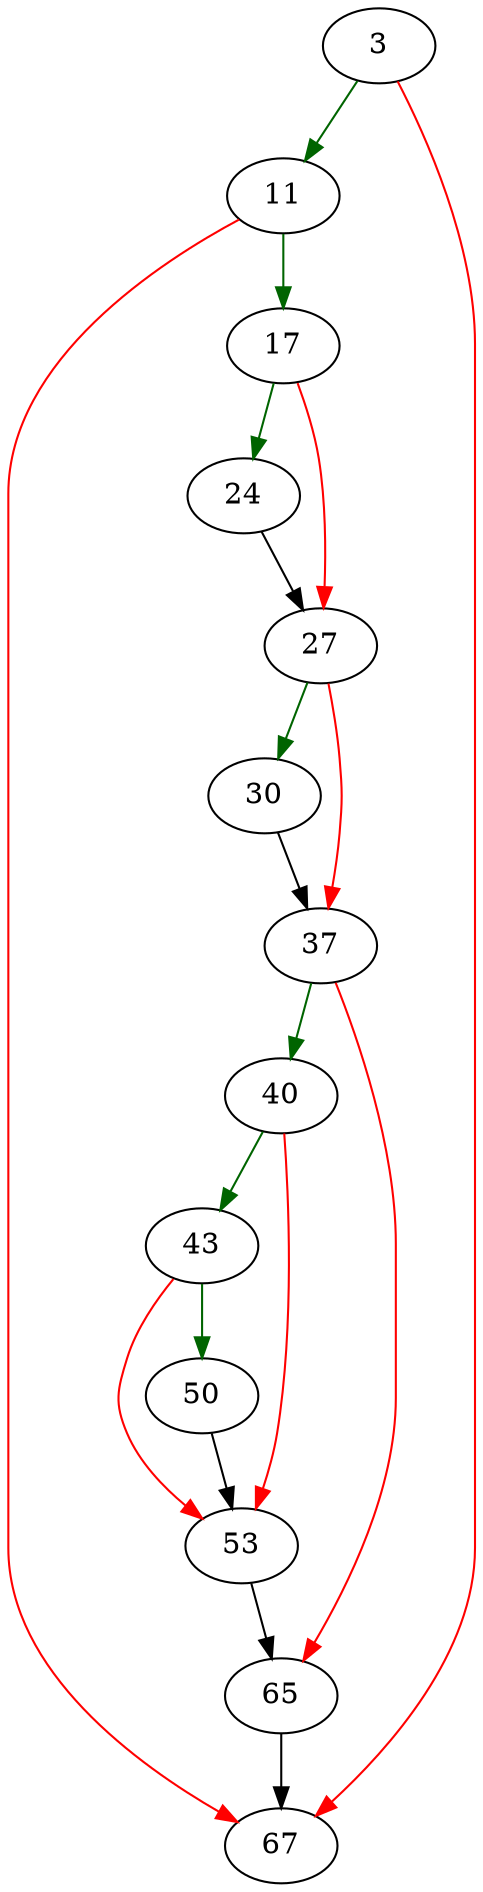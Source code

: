 strict digraph "sqlite3BtreeSavepoint" {
	// Node definitions.
	3 [entry=true];
	11;
	67;
	17;
	24;
	27;
	30;
	37;
	40;
	65;
	43;
	53;
	50;

	// Edge definitions.
	3 -> 11 [
		color=darkgreen
		cond=true
	];
	3 -> 67 [
		color=red
		cond=false
	];
	11 -> 67 [
		color=red
		cond=false
	];
	11 -> 17 [
		color=darkgreen
		cond=true
	];
	17 -> 24 [
		color=darkgreen
		cond=true
	];
	17 -> 27 [
		color=red
		cond=false
	];
	24 -> 27;
	27 -> 30 [
		color=darkgreen
		cond=true
	];
	27 -> 37 [
		color=red
		cond=false
	];
	30 -> 37;
	37 -> 40 [
		color=darkgreen
		cond=true
	];
	37 -> 65 [
		color=red
		cond=false
	];
	40 -> 43 [
		color=darkgreen
		cond=true
	];
	40 -> 53 [
		color=red
		cond=false
	];
	65 -> 67;
	43 -> 53 [
		color=red
		cond=false
	];
	43 -> 50 [
		color=darkgreen
		cond=true
	];
	53 -> 65;
	50 -> 53;
}
